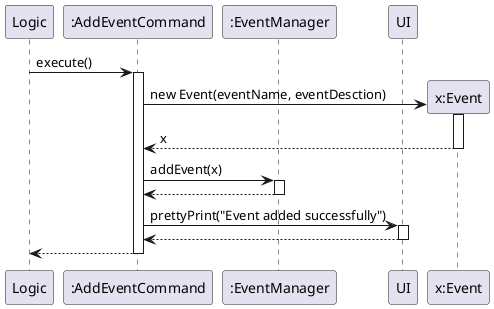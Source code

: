 @startuml
participant Logic  
participant ":AddEventCommand" AS AddEventCommand 
participant ":EventManager" AS EventManager
participant UI 

Logic -> AddEventCommand : execute()
activate AddEventCommand
create "x:Event" as Event 
AddEventCommand -> Event: new Event(eventName, eventDesction)
activate Event
Event --> AddEventCommand : x
deactivate Event

AddEventCommand -> EventManager : addEvent(x)
activate EventManager
EventManager --> AddEventCommand
deactivate EventManager

AddEventCommand -> UI : prettyPrint("Event added successfully")
activate UI
UI --> AddEventCommand
deactivate UI

AddEventCommand --> Logic 
deactivate AddEventCommand

@enduml
